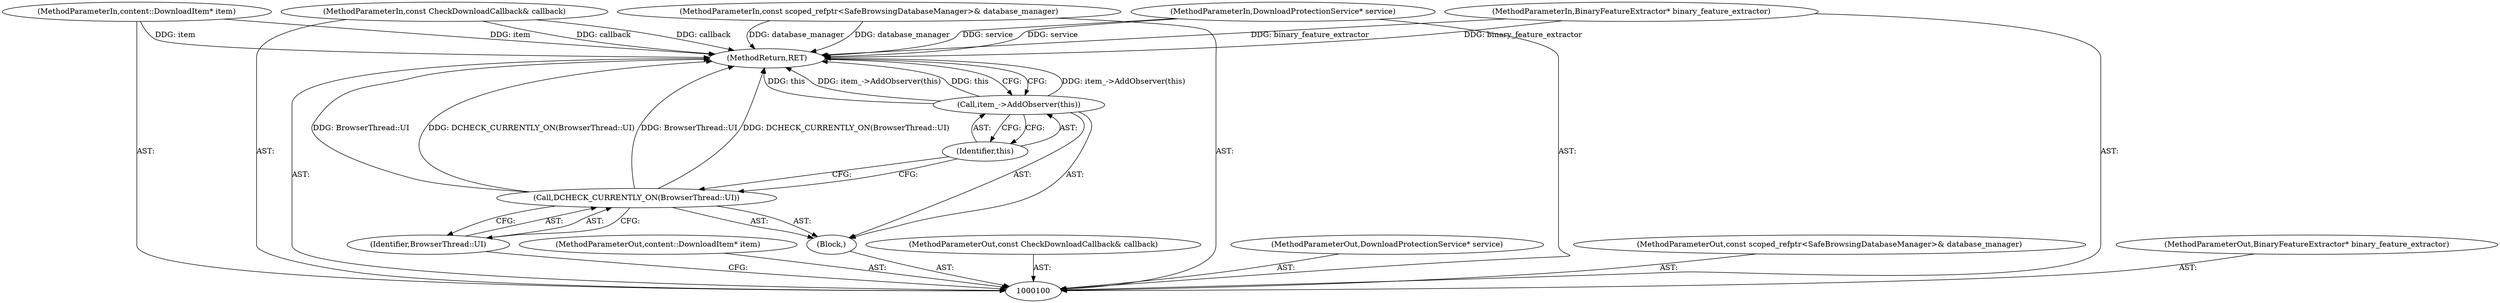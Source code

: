 digraph "0_Chrome_23cbfc1d685fa7389e88588584e02786820d4d26" {
"1000111" [label="(MethodReturn,RET)"];
"1000101" [label="(MethodParameterIn,content::DownloadItem* item)"];
"1000129" [label="(MethodParameterOut,content::DownloadItem* item)"];
"1000106" [label="(Block,)"];
"1000108" [label="(Identifier,BrowserThread::UI)"];
"1000107" [label="(Call,DCHECK_CURRENTLY_ON(BrowserThread::UI))"];
"1000110" [label="(Identifier,this)"];
"1000109" [label="(Call,item_->AddObserver(this))"];
"1000102" [label="(MethodParameterIn,const CheckDownloadCallback& callback)"];
"1000130" [label="(MethodParameterOut,const CheckDownloadCallback& callback)"];
"1000103" [label="(MethodParameterIn,DownloadProtectionService* service)"];
"1000131" [label="(MethodParameterOut,DownloadProtectionService* service)"];
"1000104" [label="(MethodParameterIn,const scoped_refptr<SafeBrowsingDatabaseManager>& database_manager)"];
"1000132" [label="(MethodParameterOut,const scoped_refptr<SafeBrowsingDatabaseManager>& database_manager)"];
"1000105" [label="(MethodParameterIn,BinaryFeatureExtractor* binary_feature_extractor)"];
"1000133" [label="(MethodParameterOut,BinaryFeatureExtractor* binary_feature_extractor)"];
"1000111" -> "1000100"  [label="AST: "];
"1000111" -> "1000109"  [label="CFG: "];
"1000107" -> "1000111"  [label="DDG: BrowserThread::UI"];
"1000107" -> "1000111"  [label="DDG: DCHECK_CURRENTLY_ON(BrowserThread::UI)"];
"1000104" -> "1000111"  [label="DDG: database_manager"];
"1000105" -> "1000111"  [label="DDG: binary_feature_extractor"];
"1000103" -> "1000111"  [label="DDG: service"];
"1000102" -> "1000111"  [label="DDG: callback"];
"1000109" -> "1000111"  [label="DDG: item_->AddObserver(this)"];
"1000109" -> "1000111"  [label="DDG: this"];
"1000101" -> "1000111"  [label="DDG: item"];
"1000101" -> "1000100"  [label="AST: "];
"1000101" -> "1000111"  [label="DDG: item"];
"1000129" -> "1000100"  [label="AST: "];
"1000106" -> "1000100"  [label="AST: "];
"1000107" -> "1000106"  [label="AST: "];
"1000109" -> "1000106"  [label="AST: "];
"1000108" -> "1000107"  [label="AST: "];
"1000108" -> "1000100"  [label="CFG: "];
"1000107" -> "1000108"  [label="CFG: "];
"1000107" -> "1000106"  [label="AST: "];
"1000107" -> "1000108"  [label="CFG: "];
"1000108" -> "1000107"  [label="AST: "];
"1000110" -> "1000107"  [label="CFG: "];
"1000107" -> "1000111"  [label="DDG: BrowserThread::UI"];
"1000107" -> "1000111"  [label="DDG: DCHECK_CURRENTLY_ON(BrowserThread::UI)"];
"1000110" -> "1000109"  [label="AST: "];
"1000110" -> "1000107"  [label="CFG: "];
"1000109" -> "1000110"  [label="CFG: "];
"1000109" -> "1000106"  [label="AST: "];
"1000109" -> "1000110"  [label="CFG: "];
"1000110" -> "1000109"  [label="AST: "];
"1000111" -> "1000109"  [label="CFG: "];
"1000109" -> "1000111"  [label="DDG: item_->AddObserver(this)"];
"1000109" -> "1000111"  [label="DDG: this"];
"1000102" -> "1000100"  [label="AST: "];
"1000102" -> "1000111"  [label="DDG: callback"];
"1000130" -> "1000100"  [label="AST: "];
"1000103" -> "1000100"  [label="AST: "];
"1000103" -> "1000111"  [label="DDG: service"];
"1000131" -> "1000100"  [label="AST: "];
"1000104" -> "1000100"  [label="AST: "];
"1000104" -> "1000111"  [label="DDG: database_manager"];
"1000132" -> "1000100"  [label="AST: "];
"1000105" -> "1000100"  [label="AST: "];
"1000105" -> "1000111"  [label="DDG: binary_feature_extractor"];
"1000133" -> "1000100"  [label="AST: "];
}
